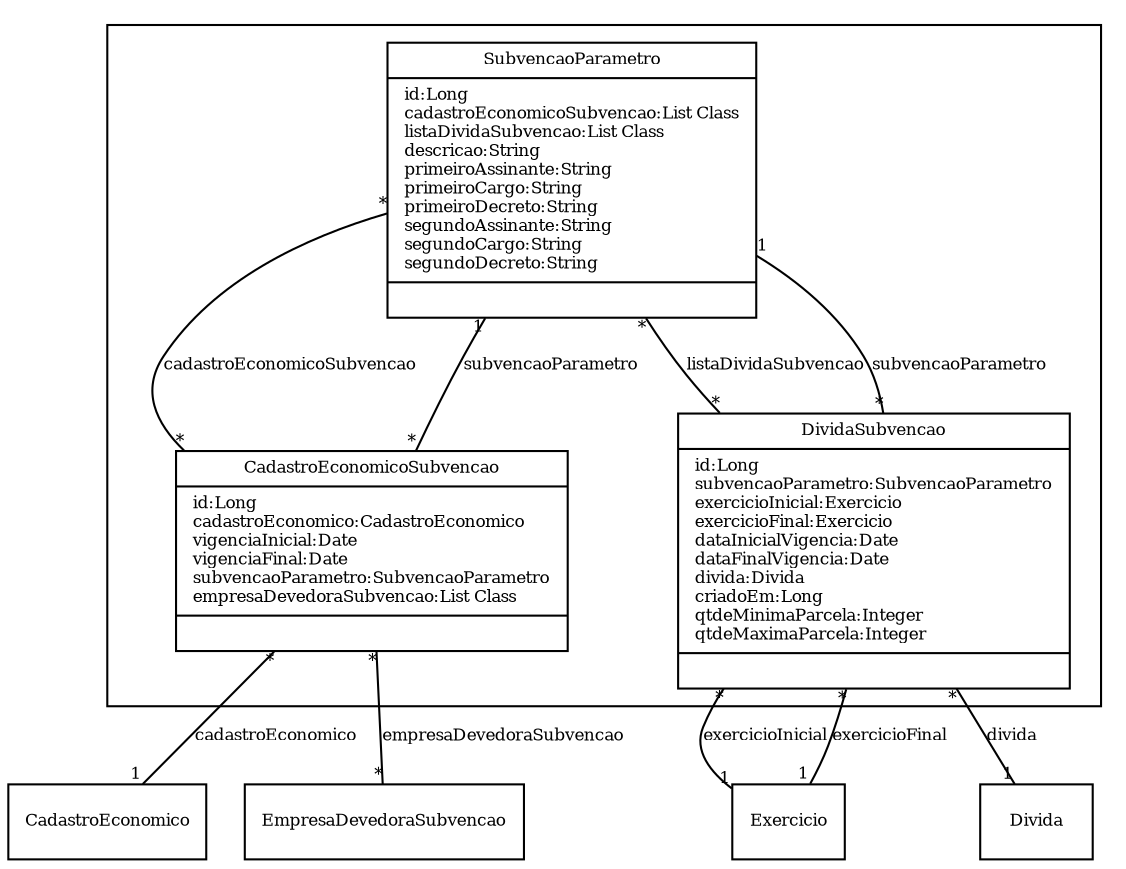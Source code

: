 digraph G{
fontname = "Times-Roman"
fontsize = 8

node [
        fontname = "Times-Roman"
        fontsize = 8
        shape = "record"
]

edge [
        fontname = "Times-Roman"
        fontsize = 8
]

subgraph clusterPARAMETROS_DE_SUBVENCAO
{
SubvencaoParametro [label = "{SubvencaoParametro|id:Long\lcadastroEconomicoSubvencao:List Class\llistaDividaSubvencao:List Class\ldescricao:String\lprimeiroAssinante:String\lprimeiroCargo:String\lprimeiroDecreto:String\lsegundoAssinante:String\lsegundoCargo:String\lsegundoDecreto:String\l|\l}"]
CadastroEconomicoSubvencao [label = "{CadastroEconomicoSubvencao|id:Long\lcadastroEconomico:CadastroEconomico\lvigenciaInicial:Date\lvigenciaFinal:Date\lsubvencaoParametro:SubvencaoParametro\lempresaDevedoraSubvencao:List Class\l|\l}"]
DividaSubvencao [label = "{DividaSubvencao|id:Long\lsubvencaoParametro:SubvencaoParametro\lexercicioInicial:Exercicio\lexercicioFinal:Exercicio\ldataInicialVigencia:Date\ldataFinalVigencia:Date\ldivida:Divida\lcriadoEm:Long\lqtdeMinimaParcela:Integer\lqtdeMaximaParcela:Integer\l|\l}"]
}
edge [arrowhead = "none" headlabel = "*" taillabel = "*"] SubvencaoParametro -> CadastroEconomicoSubvencao [label = "cadastroEconomicoSubvencao"]
edge [arrowhead = "none" headlabel = "*" taillabel = "*"] SubvencaoParametro -> DividaSubvencao [label = "listaDividaSubvencao"]
edge [arrowhead = "none" headlabel = "1" taillabel = "*"] CadastroEconomicoSubvencao -> CadastroEconomico [label = "cadastroEconomico"]
edge [arrowhead = "none" headlabel = "1" taillabel = "*"] CadastroEconomicoSubvencao -> SubvencaoParametro [label = "subvencaoParametro"]
edge [arrowhead = "none" headlabel = "*" taillabel = "*"] CadastroEconomicoSubvencao -> EmpresaDevedoraSubvencao [label = "empresaDevedoraSubvencao"]
edge [arrowhead = "none" headlabel = "1" taillabel = "*"] DividaSubvencao -> SubvencaoParametro [label = "subvencaoParametro"]
edge [arrowhead = "none" headlabel = "1" taillabel = "*"] DividaSubvencao -> Exercicio [label = "exercicioInicial"]
edge [arrowhead = "none" headlabel = "1" taillabel = "*"] DividaSubvencao -> Exercicio [label = "exercicioFinal"]
edge [arrowhead = "none" headlabel = "1" taillabel = "*"] DividaSubvencao -> Divida [label = "divida"]
}
